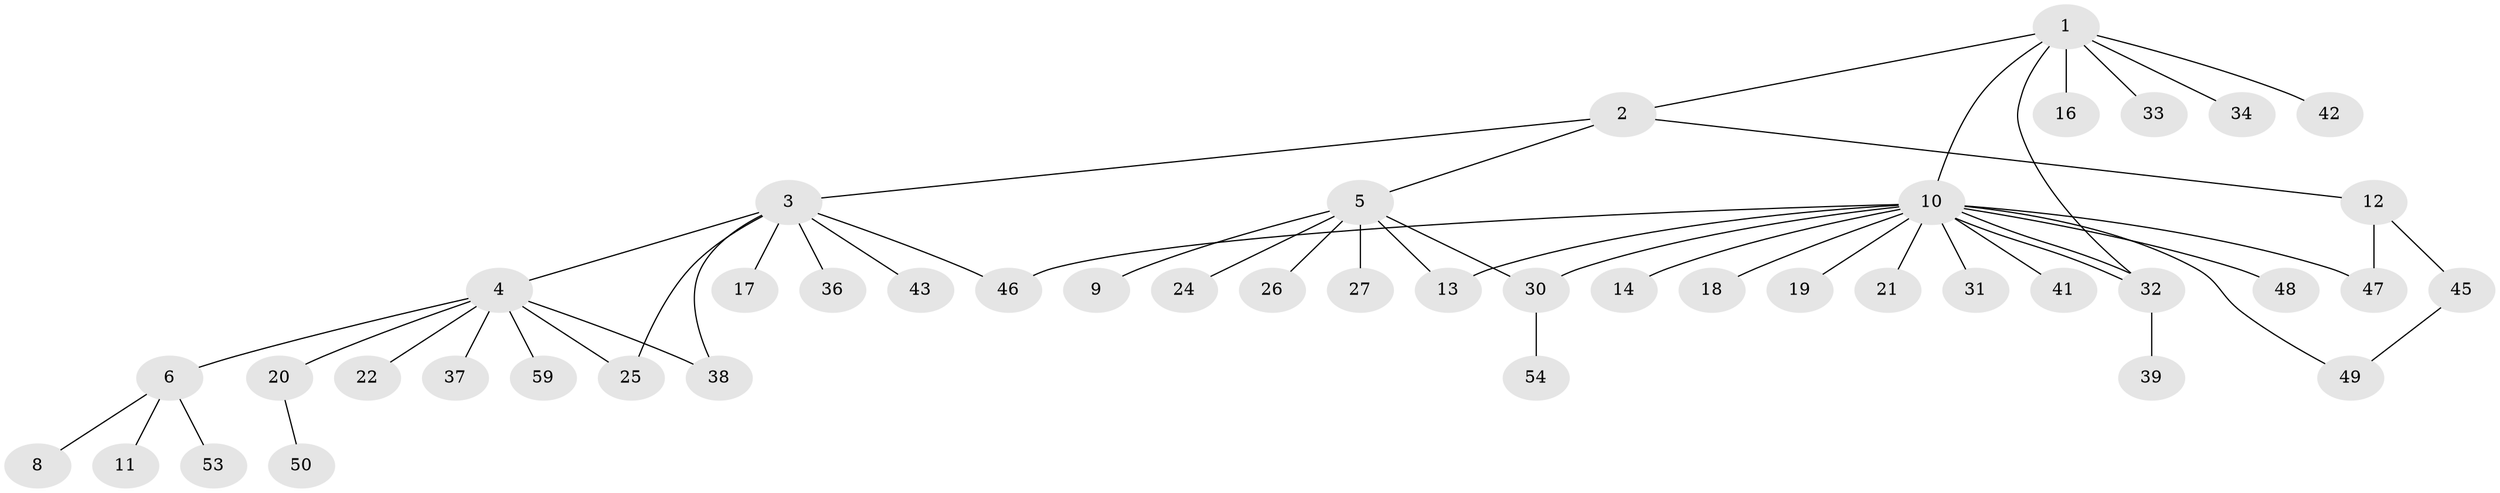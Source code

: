 // Generated by graph-tools (version 1.1) at 2025/51/02/27/25 19:51:56]
// undirected, 45 vertices, 53 edges
graph export_dot {
graph [start="1"]
  node [color=gray90,style=filled];
  1 [super="+29"];
  2 [super="+28"];
  3 [super="+60"];
  4 [super="+7"];
  5 [super="+15"];
  6 [super="+23"];
  8;
  9;
  10 [super="+44"];
  11 [super="+58"];
  12 [super="+56"];
  13;
  14;
  16;
  17 [super="+35"];
  18;
  19;
  20;
  21;
  22;
  24;
  25;
  26;
  27;
  30 [super="+40"];
  31;
  32;
  33;
  34;
  36;
  37;
  38 [super="+57"];
  39;
  41;
  42;
  43;
  45 [super="+55"];
  46 [super="+52"];
  47;
  48;
  49;
  50 [super="+51"];
  53;
  54;
  59;
  1 -- 2;
  1 -- 10;
  1 -- 16;
  1 -- 32;
  1 -- 33;
  1 -- 34;
  1 -- 42;
  2 -- 3;
  2 -- 5;
  2 -- 12;
  3 -- 4;
  3 -- 17;
  3 -- 25;
  3 -- 36;
  3 -- 43;
  3 -- 46;
  3 -- 38;
  4 -- 6;
  4 -- 20;
  4 -- 22;
  4 -- 25;
  4 -- 37;
  4 -- 38;
  4 -- 59;
  5 -- 9;
  5 -- 13;
  5 -- 24;
  5 -- 27;
  5 -- 30;
  5 -- 26;
  6 -- 8;
  6 -- 11;
  6 -- 53;
  10 -- 13;
  10 -- 14;
  10 -- 18;
  10 -- 19;
  10 -- 21;
  10 -- 31;
  10 -- 32;
  10 -- 32;
  10 -- 41;
  10 -- 46;
  10 -- 47;
  10 -- 48;
  10 -- 49;
  10 -- 30;
  12 -- 45;
  12 -- 47;
  20 -- 50;
  30 -- 54;
  32 -- 39;
  45 -- 49;
}
